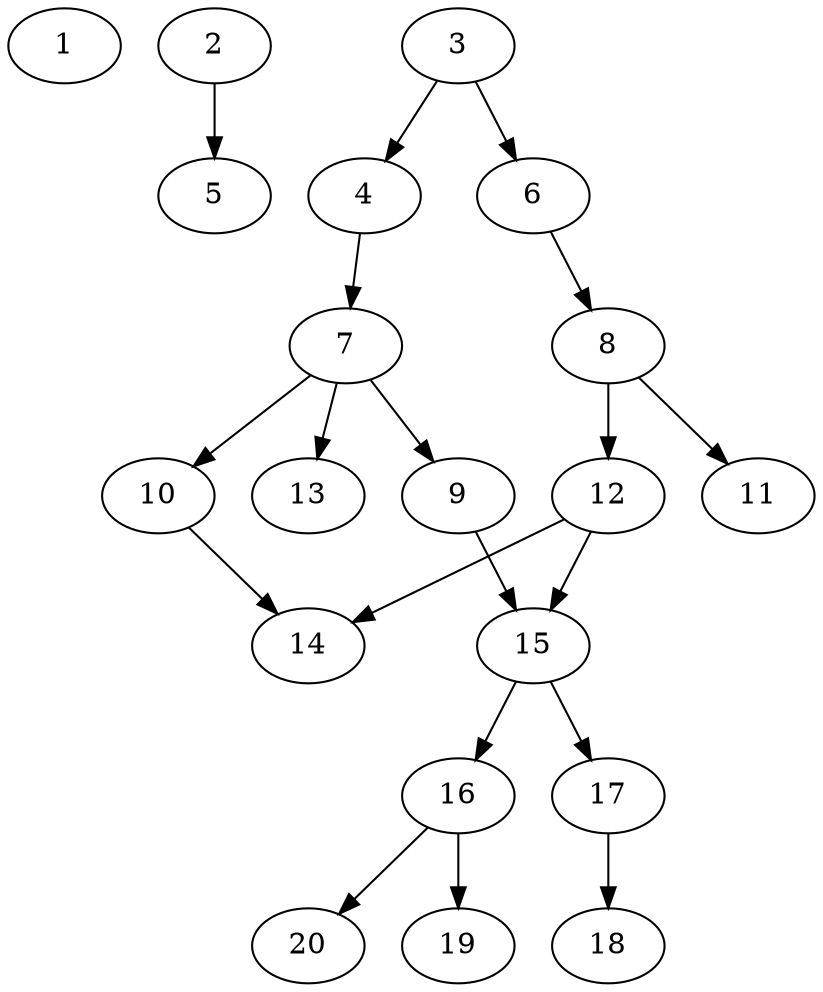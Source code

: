 // DAG automatically generated by daggen at Sat Jul 27 15:37:47 2019
// ./daggen --dot -n 20 --ccr 0.4 --fat 0.5 --regular 0.5 --density 0.4 --mindata 5242880 --maxdata 52428800 
digraph G {
  1 [size="59950080", alpha="0.20", expect_size="23980032"] 
  2 [size="39016960", alpha="0.03", expect_size="15606784"] 
  2 -> 5 [size ="15606784"]
  3 [size="105955840", alpha="0.00", expect_size="42382336"] 
  3 -> 4 [size ="42382336"]
  3 -> 6 [size ="42382336"]
  4 [size="36561920", alpha="0.05", expect_size="14624768"] 
  4 -> 7 [size ="14624768"]
  5 [size="52728320", alpha="0.00", expect_size="21091328"] 
  6 [size="96450560", alpha="0.18", expect_size="38580224"] 
  6 -> 8 [size ="38580224"]
  7 [size="52912640", alpha="0.16", expect_size="21165056"] 
  7 -> 9 [size ="21165056"]
  7 -> 10 [size ="21165056"]
  7 -> 13 [size ="21165056"]
  8 [size="54932480", alpha="0.19", expect_size="21972992"] 
  8 -> 11 [size ="21972992"]
  8 -> 12 [size ="21972992"]
  9 [size="111523840", alpha="0.02", expect_size="44609536"] 
  9 -> 15 [size ="44609536"]
  10 [size="84541440", alpha="0.05", expect_size="33816576"] 
  10 -> 14 [size ="33816576"]
  11 [size="16015360", alpha="0.06", expect_size="6406144"] 
  12 [size="14638080", alpha="0.15", expect_size="5855232"] 
  12 -> 14 [size ="5855232"]
  12 -> 15 [size ="5855232"]
  13 [size="34874880", alpha="0.04", expect_size="13949952"] 
  14 [size="36003840", alpha="0.01", expect_size="14401536"] 
  15 [size="63738880", alpha="0.06", expect_size="25495552"] 
  15 -> 16 [size ="25495552"]
  15 -> 17 [size ="25495552"]
  16 [size="64714240", alpha="0.15", expect_size="25885696"] 
  16 -> 19 [size ="25885696"]
  16 -> 20 [size ="25885696"]
  17 [size="52569600", alpha="0.03", expect_size="21027840"] 
  17 -> 18 [size ="21027840"]
  18 [size="30855680", alpha="0.02", expect_size="12342272"] 
  19 [size="27402240", alpha="0.08", expect_size="10960896"] 
  20 [size="38338560", alpha="0.17", expect_size="15335424"] 
}
